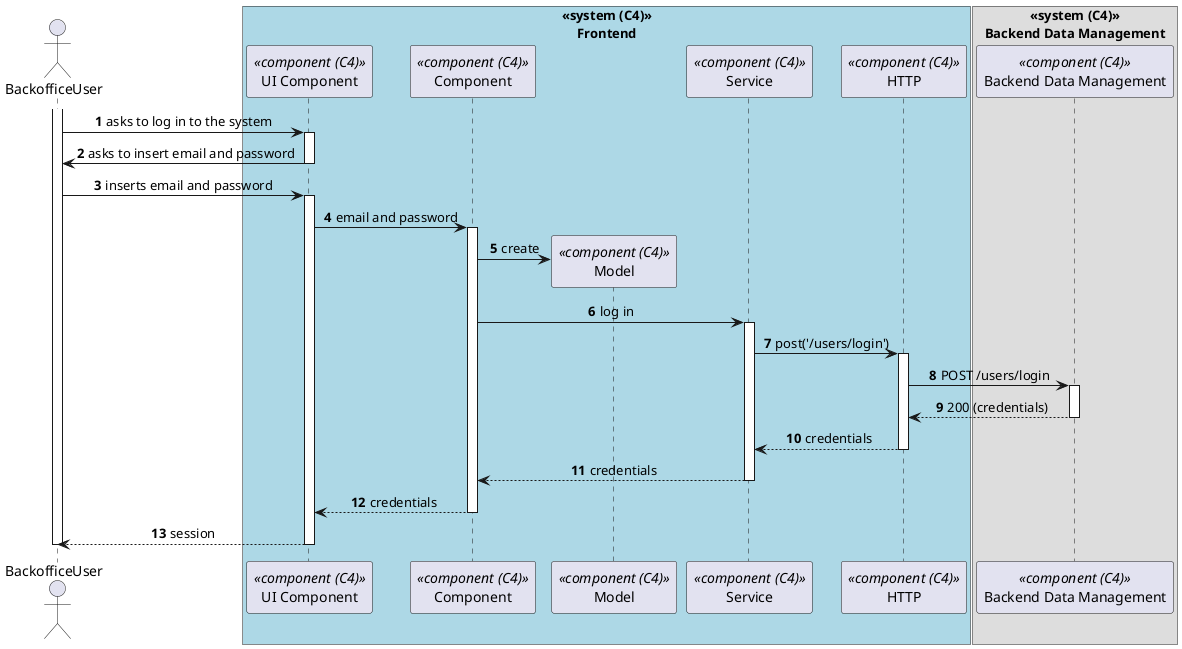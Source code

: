 @startuml process-view
autonumber
skinparam DefaultTextAlignment center
actor BackofficeUser as "BackofficeUser"
box "<<system (C4)>>\nFrontend"#LightBlue
    participant ComponentUI as "UI Component" <<component (C4)>>
    participant Component as "Component" <<component (C4)>>
    participant Model as "Model" <<component (C4)>>
    participant Service as "Service" <<component (C4)>>
    participant HTTP as "HTTP" <<component (C4)>>
end box

box "<<system (C4)>>\nBackend Data Management"
  participant BackendDataManagement as "Backend Data Management" <<component (C4)>>
end box

activate BackofficeUser

    BackofficeUser -> ComponentUI : asks to log in to the system
    activate ComponentUI

        ComponentUI -> BackofficeUser : asks to insert email and password
    
    deactivate ComponentUI

    BackofficeUser -> ComponentUI : inserts email and password

    activate ComponentUI

        ComponentUI -> Component : email and password
    
        activate Component

            Component -> Model** : create
            
            Component -> Service : log in
            activate Service

                Service -> HTTP : post('/users/login')

                activate HTTP
                    HTTP -> BackendDataManagement : POST /users/login

                    activate BackendDataManagement
                        BackendDataManagement --> HTTP : 200 (credentials)
                    deactivate BackendDataManagement
                    
                    HTTP --> Service : credentials

                deactivate HTTP

                Service --> Component : credentials
            deactivate Service

            Component --> ComponentUI : credentials
        deactivate Component

    BackofficeUser <-- ComponentUI : session
    deactivate ComponentUI

deactivate BackofficeUser

@enduml